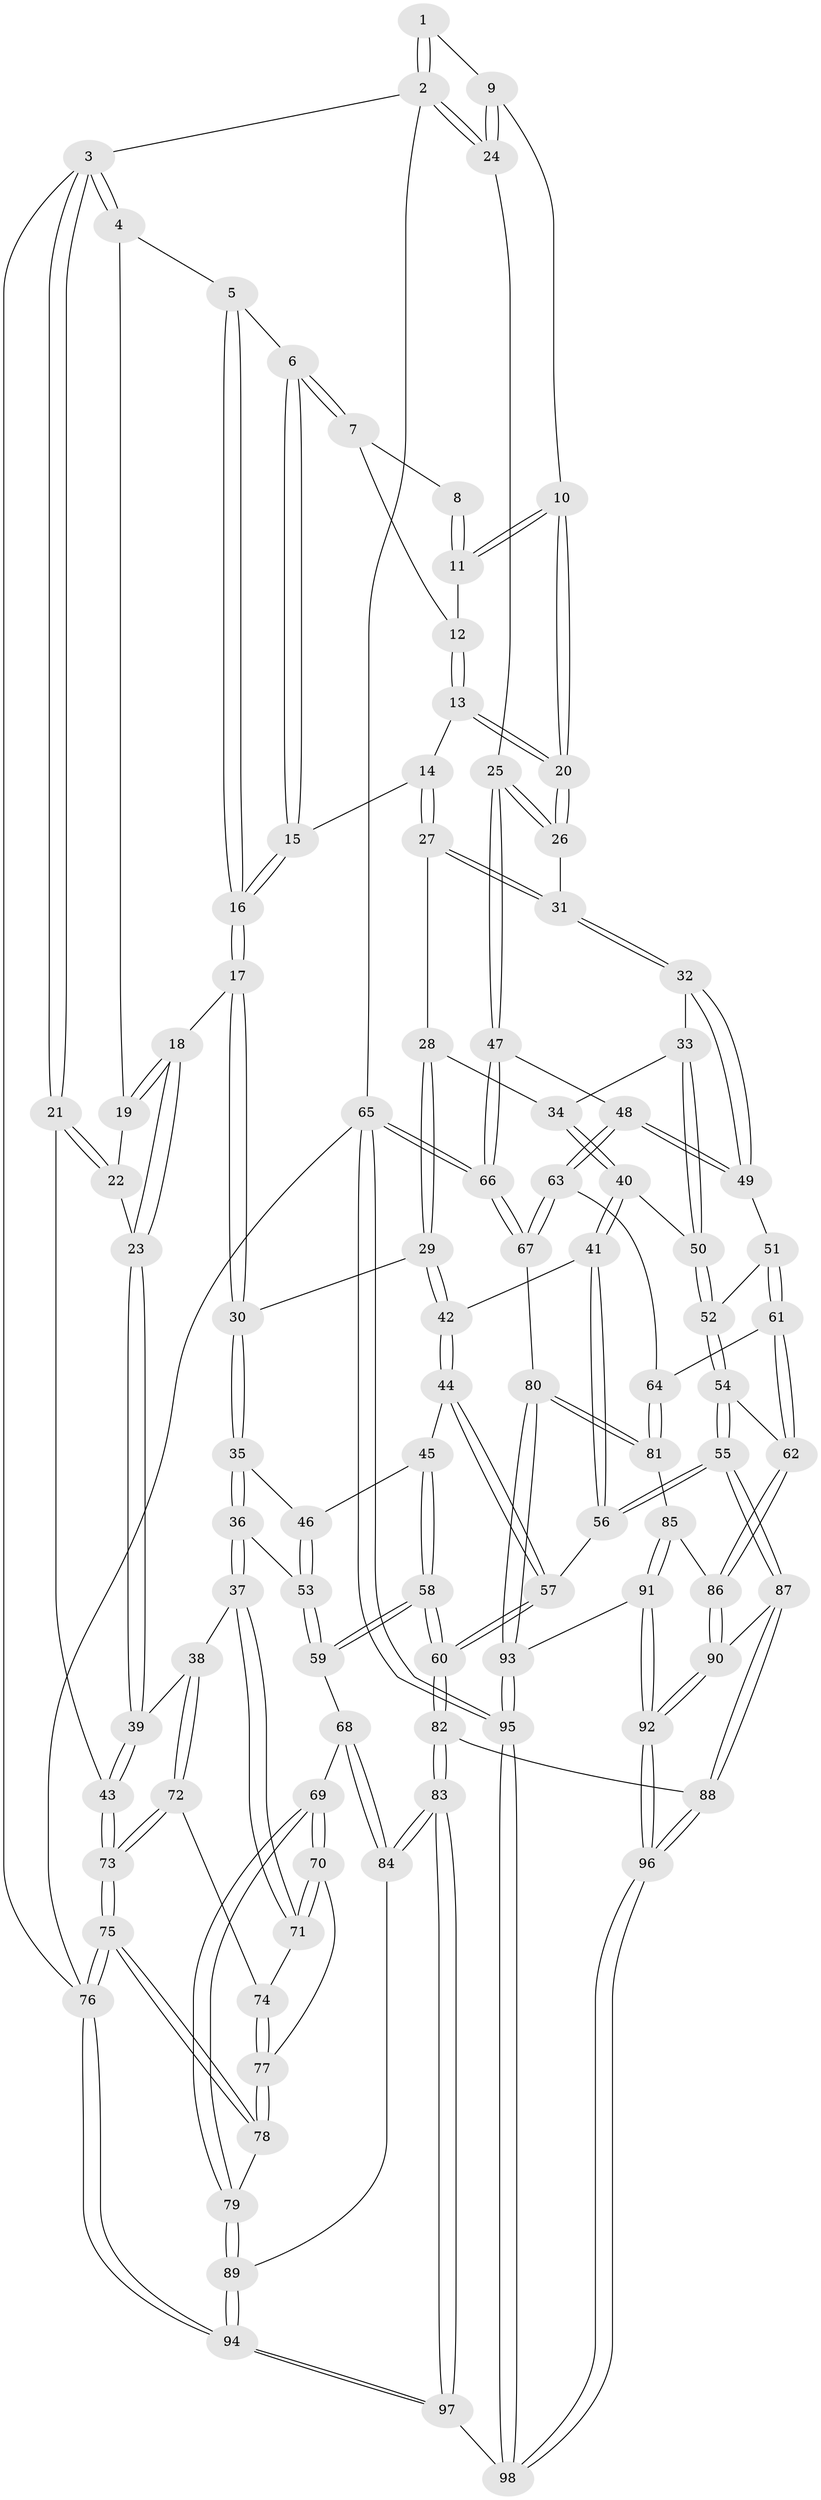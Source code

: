 // Generated by graph-tools (version 1.1) at 2025/11/02/27/25 16:11:55]
// undirected, 98 vertices, 242 edges
graph export_dot {
graph [start="1"]
  node [color=gray90,style=filled];
  1 [pos="+0.8558763807030901+0"];
  2 [pos="+1+0"];
  3 [pos="+0+0"];
  4 [pos="+0.2641288514969307+0"];
  5 [pos="+0.4062549262092988+0"];
  6 [pos="+0.47739682180543747+0"];
  7 [pos="+0.6404638966189614+0"];
  8 [pos="+0.6828265620341175+0"];
  9 [pos="+0.9050981184735524+0.16957031501406317"];
  10 [pos="+0.8450656794387393+0.16718680173067318"];
  11 [pos="+0.8106973147470401+0.12292146520944704"];
  12 [pos="+0.6966052396628446+0.1065405868311775"];
  13 [pos="+0.668448161761826+0.23391855791594438"];
  14 [pos="+0.61901349679935+0.2255413164757482"];
  15 [pos="+0.5991462087566106+0.21191577834457095"];
  16 [pos="+0.42691181575176695+0.25777609217930875"];
  17 [pos="+0.3903059577349239+0.3133826622186647"];
  18 [pos="+0.23760669225094044+0.22049636835387335"];
  19 [pos="+0.22112873861327767+0.08876274231300507"];
  20 [pos="+0.7044206664954633+0.2544299591727757"];
  21 [pos="+0+0.05807151547247808"];
  22 [pos="+0.0598025782183168+0.19139521796588427"];
  23 [pos="+0.12514774590747144+0.34261797723124576"];
  24 [pos="+1+0.31942667833599486"];
  25 [pos="+1+0.32267476527305994"];
  26 [pos="+0.7380499455776047+0.3744458107132937"];
  27 [pos="+0.5467447347170068+0.3636902801824466"];
  28 [pos="+0.5327134848659457+0.3702746864099065"];
  29 [pos="+0.4121935037730967+0.3497609629952515"];
  30 [pos="+0.3943177909580768+0.33909473685948727"];
  31 [pos="+0.7159848932370998+0.4249204387694357"];
  32 [pos="+0.7129653307714536+0.46025702310055444"];
  33 [pos="+0.6922867303607391+0.4818953932556909"];
  34 [pos="+0.5401554344559435+0.4118928763614444"];
  35 [pos="+0.3882682093688745+0.34639830942269106"];
  36 [pos="+0.12049349208967441+0.5164683611922546"];
  37 [pos="+0.10191774474413079+0.5134359602543832"];
  38 [pos="+0.07596534088135015+0.5023282276872993"];
  39 [pos="+0.06247672645691202+0.4938469038365769"];
  40 [pos="+0.5370470977442916+0.5355445220144855"];
  41 [pos="+0.536042598301294+0.5361483899878745"];
  42 [pos="+0.49694139641291696+0.5341273565863112"];
  43 [pos="+0+0.48020635761430364"];
  44 [pos="+0.43342425239002647+0.5634136611675521"];
  45 [pos="+0.41150281184489496+0.5650432019557488"];
  46 [pos="+0.37362897468885886+0.5502273819006736"];
  47 [pos="+1+0.3392107138219497"];
  48 [pos="+0.8922250619463126+0.5698332639254025"];
  49 [pos="+0.8871623371859075+0.5695162273527734"];
  50 [pos="+0.6670806897856051+0.5125426865426279"];
  51 [pos="+0.8130146785444221+0.6234999274196351"];
  52 [pos="+0.6850101850894497+0.6158855382765183"];
  53 [pos="+0.21096437935628876+0.5674518937526107"];
  54 [pos="+0.649827990254395+0.7415467065840908"];
  55 [pos="+0.6126748370545458+0.7593067417506011"];
  56 [pos="+0.5676785550901939+0.7327674732250549"];
  57 [pos="+0.49473749042617+0.7289700978054267"];
  58 [pos="+0.3740754660168176+0.7441270481836951"];
  59 [pos="+0.29177063891697935+0.7133009976384516"];
  60 [pos="+0.3901778488481648+0.7584726810028685"];
  61 [pos="+0.7540097708489775+0.754647495704613"];
  62 [pos="+0.7515139018569541+0.7562113232244941"];
  63 [pos="+0.9275016797131604+0.7328571236588414"];
  64 [pos="+0.9274913762594709+0.7328613640069022"];
  65 [pos="+1+1"];
  66 [pos="+1+0.7998863673705857"];
  67 [pos="+1+0.8018214477794343"];
  68 [pos="+0.22984134568709777+0.7838995890321356"];
  69 [pos="+0.1646780138313432+0.7943791367998817"];
  70 [pos="+0.13944394079691075+0.7443492510902086"];
  71 [pos="+0.13795964560239535+0.7386132801012608"];
  72 [pos="+0.043506412779745526+0.7499382928548298"];
  73 [pos="+0+0.7459760137315802"];
  74 [pos="+0.045625758628597836+0.7587844583034249"];
  75 [pos="+0+1"];
  76 [pos="+0+1"];
  77 [pos="+0.04823627605949038+0.7848113152256002"];
  78 [pos="+0.03912763856199049+0.8422380657799318"];
  79 [pos="+0.1305823414569526+0.8506311612172377"];
  80 [pos="+0.958345894544059+0.8800111526542732"];
  81 [pos="+0.8407557980681029+0.853256843632069"];
  82 [pos="+0.3778855416305013+0.9452863955392571"];
  83 [pos="+0.34700694273587795+0.9876883696823597"];
  84 [pos="+0.3048361006167393+0.9482983260324944"];
  85 [pos="+0.8242156977782025+0.8588647301442816"];
  86 [pos="+0.7869683237674696+0.8337404565967168"];
  87 [pos="+0.6026129423265186+0.8419595809234252"];
  88 [pos="+0.587575885610146+0.8826041336044703"];
  89 [pos="+0.1425449377697477+0.8739158910093724"];
  90 [pos="+0.7394589068071038+0.8908326151755467"];
  91 [pos="+0.8342097393844015+1"];
  92 [pos="+0.7701966540570666+1"];
  93 [pos="+0.9485061875023271+0.9006161614995578"];
  94 [pos="+0+1"];
  95 [pos="+1+1"];
  96 [pos="+0.7491291660011303+1"];
  97 [pos="+0.3147038990045078+1"];
  98 [pos="+0.7499975166732458+1"];
  1 -- 2;
  1 -- 2;
  1 -- 9;
  2 -- 3;
  2 -- 24;
  2 -- 24;
  2 -- 65;
  3 -- 4;
  3 -- 4;
  3 -- 21;
  3 -- 21;
  3 -- 76;
  4 -- 5;
  4 -- 19;
  5 -- 6;
  5 -- 16;
  5 -- 16;
  6 -- 7;
  6 -- 7;
  6 -- 15;
  6 -- 15;
  7 -- 8;
  7 -- 12;
  8 -- 11;
  8 -- 11;
  9 -- 10;
  9 -- 24;
  9 -- 24;
  10 -- 11;
  10 -- 11;
  10 -- 20;
  10 -- 20;
  11 -- 12;
  12 -- 13;
  12 -- 13;
  13 -- 14;
  13 -- 20;
  13 -- 20;
  14 -- 15;
  14 -- 27;
  14 -- 27;
  15 -- 16;
  15 -- 16;
  16 -- 17;
  16 -- 17;
  17 -- 18;
  17 -- 30;
  17 -- 30;
  18 -- 19;
  18 -- 19;
  18 -- 23;
  18 -- 23;
  19 -- 22;
  20 -- 26;
  20 -- 26;
  21 -- 22;
  21 -- 22;
  21 -- 43;
  22 -- 23;
  23 -- 39;
  23 -- 39;
  24 -- 25;
  25 -- 26;
  25 -- 26;
  25 -- 47;
  25 -- 47;
  26 -- 31;
  27 -- 28;
  27 -- 31;
  27 -- 31;
  28 -- 29;
  28 -- 29;
  28 -- 34;
  29 -- 30;
  29 -- 42;
  29 -- 42;
  30 -- 35;
  30 -- 35;
  31 -- 32;
  31 -- 32;
  32 -- 33;
  32 -- 49;
  32 -- 49;
  33 -- 34;
  33 -- 50;
  33 -- 50;
  34 -- 40;
  34 -- 40;
  35 -- 36;
  35 -- 36;
  35 -- 46;
  36 -- 37;
  36 -- 37;
  36 -- 53;
  37 -- 38;
  37 -- 71;
  37 -- 71;
  38 -- 39;
  38 -- 72;
  38 -- 72;
  39 -- 43;
  39 -- 43;
  40 -- 41;
  40 -- 41;
  40 -- 50;
  41 -- 42;
  41 -- 56;
  41 -- 56;
  42 -- 44;
  42 -- 44;
  43 -- 73;
  43 -- 73;
  44 -- 45;
  44 -- 57;
  44 -- 57;
  45 -- 46;
  45 -- 58;
  45 -- 58;
  46 -- 53;
  46 -- 53;
  47 -- 48;
  47 -- 66;
  47 -- 66;
  48 -- 49;
  48 -- 49;
  48 -- 63;
  48 -- 63;
  49 -- 51;
  50 -- 52;
  50 -- 52;
  51 -- 52;
  51 -- 61;
  51 -- 61;
  52 -- 54;
  52 -- 54;
  53 -- 59;
  53 -- 59;
  54 -- 55;
  54 -- 55;
  54 -- 62;
  55 -- 56;
  55 -- 56;
  55 -- 87;
  55 -- 87;
  56 -- 57;
  57 -- 60;
  57 -- 60;
  58 -- 59;
  58 -- 59;
  58 -- 60;
  58 -- 60;
  59 -- 68;
  60 -- 82;
  60 -- 82;
  61 -- 62;
  61 -- 62;
  61 -- 64;
  62 -- 86;
  62 -- 86;
  63 -- 64;
  63 -- 67;
  63 -- 67;
  64 -- 81;
  64 -- 81;
  65 -- 66;
  65 -- 66;
  65 -- 95;
  65 -- 95;
  65 -- 76;
  66 -- 67;
  66 -- 67;
  67 -- 80;
  68 -- 69;
  68 -- 84;
  68 -- 84;
  69 -- 70;
  69 -- 70;
  69 -- 79;
  69 -- 79;
  70 -- 71;
  70 -- 71;
  70 -- 77;
  71 -- 74;
  72 -- 73;
  72 -- 73;
  72 -- 74;
  73 -- 75;
  73 -- 75;
  74 -- 77;
  74 -- 77;
  75 -- 76;
  75 -- 76;
  75 -- 78;
  75 -- 78;
  76 -- 94;
  76 -- 94;
  77 -- 78;
  77 -- 78;
  78 -- 79;
  79 -- 89;
  79 -- 89;
  80 -- 81;
  80 -- 81;
  80 -- 93;
  80 -- 93;
  81 -- 85;
  82 -- 83;
  82 -- 83;
  82 -- 88;
  83 -- 84;
  83 -- 84;
  83 -- 97;
  83 -- 97;
  84 -- 89;
  85 -- 86;
  85 -- 91;
  85 -- 91;
  86 -- 90;
  86 -- 90;
  87 -- 88;
  87 -- 88;
  87 -- 90;
  88 -- 96;
  88 -- 96;
  89 -- 94;
  89 -- 94;
  90 -- 92;
  90 -- 92;
  91 -- 92;
  91 -- 92;
  91 -- 93;
  92 -- 96;
  92 -- 96;
  93 -- 95;
  93 -- 95;
  94 -- 97;
  94 -- 97;
  95 -- 98;
  95 -- 98;
  96 -- 98;
  96 -- 98;
  97 -- 98;
}
